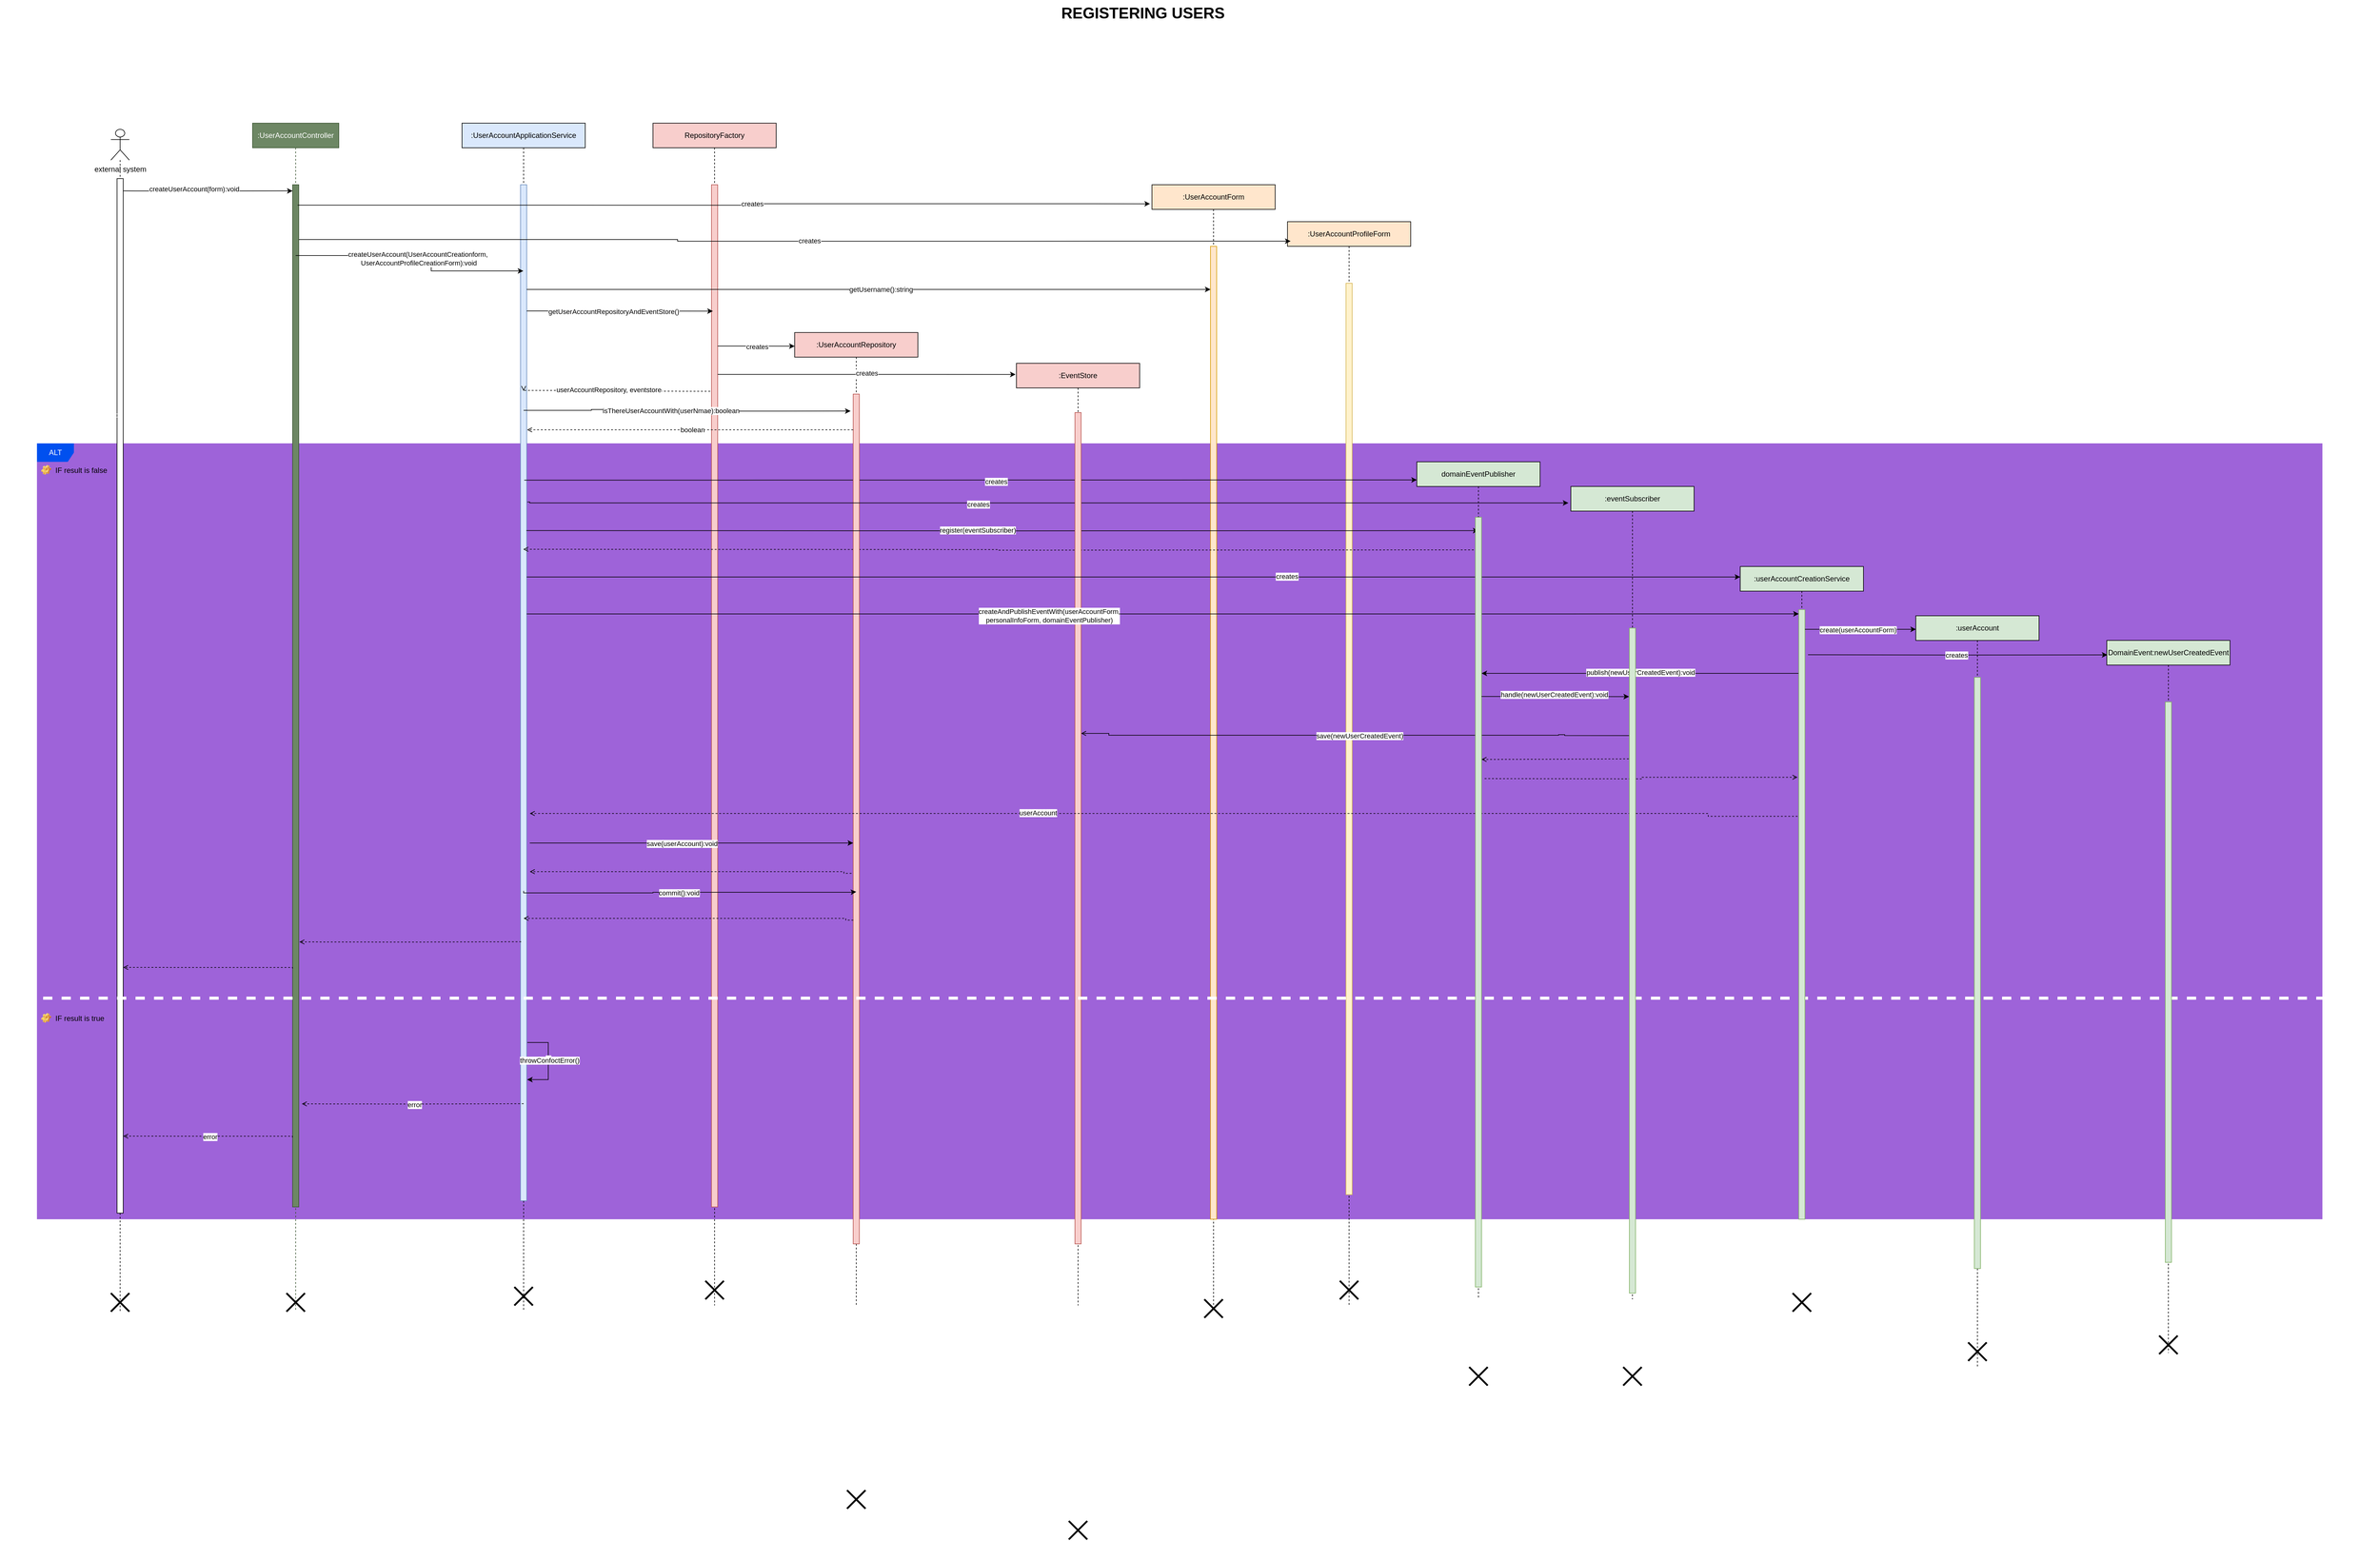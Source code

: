 <mxfile version="24.7.7">
  <diagram name="Page-1" id="2YBvvXClWsGukQMizWep">
    <mxGraphModel dx="1867" dy="1998" grid="1" gridSize="10" guides="1" tooltips="1" connect="1" arrows="1" fold="1" page="1" pageScale="1" pageWidth="850" pageHeight="1100" math="0" shadow="0">
      <root>
        <mxCell id="0" />
        <mxCell id="1" parent="0" />
        <mxCell id="EfZ5ia9oF0YRaJpPhBu--35" value="ALT" style="shape=umlFrame;whiteSpace=wrap;html=1;pointerEvents=0;fillColor=#0050ef;fontColor=#ffffff;strokeColor=none;swimlaneFillColor=#9e63d9;gradientColor=none;" vertex="1" parent="1">
          <mxGeometry x="110" y="560" width="3710" height="1260" as="geometry" />
        </mxCell>
        <mxCell id="vAnZ-FL5wsYkbNKWijkx-5" value="RepositoryFactory" style="shape=umlLifeline;perimeter=lifelinePerimeter;whiteSpace=wrap;html=1;container=1;dropTarget=0;collapsible=0;recursiveResize=0;outlineConnect=0;portConstraint=eastwest;newEdgeStyle={&quot;curved&quot;:0,&quot;rounded&quot;:0};fillColor=#f8cecc;strokeColor=#000000;" parent="1" vertex="1">
          <mxGeometry x="1110" y="40" width="200" height="1920" as="geometry" />
        </mxCell>
        <mxCell id="vAnZ-FL5wsYkbNKWijkx-6" value="" style="html=1;points=[[0,0,0,0,5],[0,1,0,0,-5],[1,0,0,0,5],[1,1,0,0,-5]];perimeter=orthogonalPerimeter;outlineConnect=0;targetShapes=umlLifeline;portConstraint=eastwest;newEdgeStyle={&quot;curved&quot;:0,&quot;rounded&quot;:0};fillColor=#f8cecc;strokeColor=#b85450;" parent="vAnZ-FL5wsYkbNKWijkx-5" vertex="1">
          <mxGeometry x="95" y="100" width="10" height="1660" as="geometry" />
        </mxCell>
        <mxCell id="t-fwkB02aY1UNHuEOvj0-25" value="" style="shape=umlDestroy;whiteSpace=wrap;html=1;strokeWidth=3;targetShapes=umlLifeline;" parent="vAnZ-FL5wsYkbNKWijkx-5" vertex="1">
          <mxGeometry x="85" y="1880" width="30" height="30" as="geometry" />
        </mxCell>
        <mxCell id="vAnZ-FL5wsYkbNKWijkx-7" value="" style="shape=umlLifeline;perimeter=lifelinePerimeter;whiteSpace=wrap;html=1;container=1;dropTarget=0;collapsible=0;recursiveResize=0;outlineConnect=0;portConstraint=eastwest;newEdgeStyle={&quot;curved&quot;:0,&quot;rounded&quot;:0};participant=umlActor;size=50;" parent="1" vertex="1">
          <mxGeometry x="230" y="50" width="30" height="1920" as="geometry" />
        </mxCell>
        <mxCell id="vAnZ-FL5wsYkbNKWijkx-8" value="" style="html=1;points=[[0,0,0,0,5],[0,1,0,0,-5],[1,0,0,0,5],[1,1,0,0,-5]];perimeter=orthogonalPerimeter;outlineConnect=0;targetShapes=umlLifeline;portConstraint=eastwest;newEdgeStyle={&quot;curved&quot;:0,&quot;rounded&quot;:0};" parent="vAnZ-FL5wsYkbNKWijkx-7" vertex="1">
          <mxGeometry x="10" y="80" width="10" height="1680" as="geometry" />
        </mxCell>
        <mxCell id="vAnZ-FL5wsYkbNKWijkx-9" value="" style="shape=umlDestroy;whiteSpace=wrap;html=1;strokeWidth=3;targetShapes=umlLifeline;" parent="vAnZ-FL5wsYkbNKWijkx-7" vertex="1">
          <mxGeometry y="1890" width="30" height="30" as="geometry" />
        </mxCell>
        <mxCell id="vAnZ-FL5wsYkbNKWijkx-10" value=":UserAccountController" style="shape=umlLifeline;perimeter=lifelinePerimeter;whiteSpace=wrap;html=1;container=1;dropTarget=0;collapsible=0;recursiveResize=0;outlineConnect=0;portConstraint=eastwest;newEdgeStyle={&quot;curved&quot;:0,&quot;rounded&quot;:0};fillColor=#6d8764;strokeColor=#3A5431;fontColor=#ffffff;" parent="1" vertex="1">
          <mxGeometry x="460" y="40" width="140" height="1930" as="geometry" />
        </mxCell>
        <mxCell id="vAnZ-FL5wsYkbNKWijkx-11" value="" style="html=1;points=[[0,0,0,0,5],[0,1,0,0,-5],[1,0,0,0,5],[1,1,0,0,-5]];perimeter=orthogonalPerimeter;outlineConnect=0;targetShapes=umlLifeline;portConstraint=eastwest;newEdgeStyle={&quot;curved&quot;:0,&quot;rounded&quot;:0};fillColor=#6d8764;strokeColor=#3A5431;fontColor=#ffffff;" parent="vAnZ-FL5wsYkbNKWijkx-10" vertex="1">
          <mxGeometry x="65" y="100" width="10" height="1660" as="geometry" />
        </mxCell>
        <mxCell id="t-fwkB02aY1UNHuEOvj0-21" value="" style="shape=umlDestroy;whiteSpace=wrap;html=1;strokeWidth=3;targetShapes=umlLifeline;" parent="vAnZ-FL5wsYkbNKWijkx-10" vertex="1">
          <mxGeometry x="55" y="1900" width="30" height="30" as="geometry" />
        </mxCell>
        <mxCell id="vAnZ-FL5wsYkbNKWijkx-12" style="edgeStyle=orthogonalEdgeStyle;rounded=0;orthogonalLoop=1;jettySize=auto;html=1;curved=0;" parent="1" edge="1">
          <mxGeometry relative="1" as="geometry">
            <Array as="points">
              <mxPoint x="270" y="150" />
              <mxPoint x="270" y="150" />
            </Array>
            <mxPoint x="250" y="150.059" as="sourcePoint" />
            <mxPoint x="525" y="150.059" as="targetPoint" />
          </mxGeometry>
        </mxCell>
        <mxCell id="vAnZ-FL5wsYkbNKWijkx-13" value="createUserAccount(form):void" style="edgeLabel;html=1;align=center;verticalAlign=middle;resizable=0;points=[];" parent="vAnZ-FL5wsYkbNKWijkx-12" connectable="0" vertex="1">
          <mxGeometry x="-0.165" y="3" relative="1" as="geometry">
            <mxPoint as="offset" />
          </mxGeometry>
        </mxCell>
        <mxCell id="vAnZ-FL5wsYkbNKWijkx-14" value="external system" style="text;html=1;align=center;verticalAlign=middle;resizable=0;points=[];autosize=1;strokeColor=none;fillColor=none;" parent="1" vertex="1">
          <mxGeometry x="190" y="100" width="110" height="30" as="geometry" />
        </mxCell>
        <mxCell id="vAnZ-FL5wsYkbNKWijkx-29" value=":UserAccountForm" style="shape=umlLifeline;perimeter=lifelinePerimeter;whiteSpace=wrap;html=1;container=1;dropTarget=0;collapsible=0;recursiveResize=0;outlineConnect=0;portConstraint=eastwest;newEdgeStyle={&quot;curved&quot;:0,&quot;rounded&quot;:0};fillColor=#ffe6cc;strokeColor=#000000;" parent="1" vertex="1">
          <mxGeometry x="1920" y="140" width="200" height="1820" as="geometry" />
        </mxCell>
        <mxCell id="vAnZ-FL5wsYkbNKWijkx-30" value="" style="html=1;points=[[0,0,0,0,5],[0,1,0,0,-5],[1,0,0,0,5],[1,1,0,0,-5]];perimeter=orthogonalPerimeter;outlineConnect=0;targetShapes=umlLifeline;portConstraint=eastwest;newEdgeStyle={&quot;curved&quot;:0,&quot;rounded&quot;:0};fillColor=#ffe6cc;strokeColor=#d79b00;" parent="vAnZ-FL5wsYkbNKWijkx-29" vertex="1">
          <mxGeometry x="95" y="100" width="10" height="1580" as="geometry" />
        </mxCell>
        <mxCell id="t-fwkB02aY1UNHuEOvj0-22" value="" style="shape=umlDestroy;whiteSpace=wrap;html=1;strokeWidth=3;targetShapes=umlLifeline;" parent="vAnZ-FL5wsYkbNKWijkx-29" vertex="1">
          <mxGeometry x="85" y="1810" width="30" height="30" as="geometry" />
        </mxCell>
        <mxCell id="vAnZ-FL5wsYkbNKWijkx-31" value=":UserAccountApplicationService" style="shape=umlLifeline;perimeter=lifelinePerimeter;whiteSpace=wrap;html=1;container=1;dropTarget=0;collapsible=0;recursiveResize=0;outlineConnect=0;portConstraint=eastwest;newEdgeStyle={&quot;curved&quot;:0,&quot;rounded&quot;:0};fillColor=#dae8fc;strokeColor=#000000;" parent="1" vertex="1">
          <mxGeometry x="800" y="40" width="200" height="1930" as="geometry" />
        </mxCell>
        <mxCell id="vAnZ-FL5wsYkbNKWijkx-32" value="" style="html=1;points=[[0,0,0,0,5],[0,1,0,0,-5],[1,0,0,0,5],[1,1,0,0,-5]];perimeter=orthogonalPerimeter;outlineConnect=0;targetShapes=umlLifeline;portConstraint=eastwest;newEdgeStyle={&quot;curved&quot;:0,&quot;rounded&quot;:0};fillColor=#dae8fc;strokeColor=#6c8ebf;" parent="vAnZ-FL5wsYkbNKWijkx-31" vertex="1">
          <mxGeometry x="95" y="100" width="10" height="1650" as="geometry" />
        </mxCell>
        <mxCell id="-0hkEy1Hxc49sj2pGJvD-28" style="edgeStyle=orthogonalEdgeStyle;rounded=0;orthogonalLoop=1;jettySize=auto;html=1;curved=0;entryX=1.064;entryY=0.828;entryDx=0;entryDy=0;entryPerimeter=0;" parent="vAnZ-FL5wsYkbNKWijkx-31" edge="1">
          <mxGeometry relative="1" as="geometry">
            <Array as="points">
              <mxPoint x="140" y="1493" />
              <mxPoint x="140" y="1553" />
            </Array>
            <mxPoint x="106" y="1493" as="sourcePoint" />
            <mxPoint x="105.64" y="1553.2" as="targetPoint" />
          </mxGeometry>
        </mxCell>
        <mxCell id="-0hkEy1Hxc49sj2pGJvD-29" value="th" style="edgeLabel;html=1;align=center;verticalAlign=middle;resizable=0;points=[];" parent="-0hkEy1Hxc49sj2pGJvD-28" connectable="0" vertex="1">
          <mxGeometry x="-0.051" relative="1" as="geometry">
            <mxPoint as="offset" />
          </mxGeometry>
        </mxCell>
        <mxCell id="-0hkEy1Hxc49sj2pGJvD-30" value="throwConfoctError()" style="edgeLabel;html=1;align=center;verticalAlign=middle;resizable=0;points=[];" parent="-0hkEy1Hxc49sj2pGJvD-28" connectable="0" vertex="1">
          <mxGeometry x="-0.025" y="2" relative="1" as="geometry">
            <mxPoint as="offset" />
          </mxGeometry>
        </mxCell>
        <mxCell id="t-fwkB02aY1UNHuEOvj0-26" value="" style="shape=umlDestroy;whiteSpace=wrap;html=1;strokeWidth=3;targetShapes=umlLifeline;" parent="vAnZ-FL5wsYkbNKWijkx-31" vertex="1">
          <mxGeometry x="85" y="1890" width="30" height="30" as="geometry" />
        </mxCell>
        <mxCell id="YY9x1Kv6m4PW0GLoKf8L-1" style="edgeStyle=orthogonalEdgeStyle;rounded=0;orthogonalLoop=1;jettySize=auto;html=1;curved=0;entryX=-0.016;entryY=0.017;entryDx=0;entryDy=0;entryPerimeter=0;exitX=0.523;exitY=0.069;exitDx=0;exitDy=0;exitPerimeter=0;" parent="1" source="vAnZ-FL5wsYkbNKWijkx-10" target="vAnZ-FL5wsYkbNKWijkx-29" edge="1">
          <mxGeometry relative="1" as="geometry">
            <Array as="points" />
          </mxGeometry>
        </mxCell>
        <mxCell id="YY9x1Kv6m4PW0GLoKf8L-2" value="creates" style="edgeLabel;html=1;align=center;verticalAlign=middle;resizable=0;points=[];" parent="YY9x1Kv6m4PW0GLoKf8L-1" connectable="0" vertex="1">
          <mxGeometry x="0.068" relative="1" as="geometry">
            <mxPoint as="offset" />
          </mxGeometry>
        </mxCell>
        <mxCell id="YY9x1Kv6m4PW0GLoKf8L-26" value=":UserAccountProfileForm" style="shape=umlLifeline;perimeter=lifelinePerimeter;whiteSpace=wrap;html=1;container=1;dropTarget=0;collapsible=0;recursiveResize=0;outlineConnect=0;portConstraint=eastwest;newEdgeStyle={&quot;curved&quot;:0,&quot;rounded&quot;:0};fillColor=#ffe6cc;strokeColor=#000000;" parent="1" vertex="1">
          <mxGeometry x="2140" y="200" width="200" height="1760" as="geometry" />
        </mxCell>
        <mxCell id="YY9x1Kv6m4PW0GLoKf8L-27" value="" style="html=1;points=[[0,0,0,0,5],[0,1,0,0,-5],[1,0,0,0,5],[1,1,0,0,-5]];perimeter=orthogonalPerimeter;outlineConnect=0;targetShapes=umlLifeline;portConstraint=eastwest;newEdgeStyle={&quot;curved&quot;:0,&quot;rounded&quot;:0};fillColor=#fff2cc;strokeColor=#d6b656;" parent="YY9x1Kv6m4PW0GLoKf8L-26" vertex="1">
          <mxGeometry x="95" y="100" width="10" height="1480" as="geometry" />
        </mxCell>
        <mxCell id="t-fwkB02aY1UNHuEOvj0-27" value="" style="shape=umlDestroy;whiteSpace=wrap;html=1;strokeWidth=3;targetShapes=umlLifeline;" parent="YY9x1Kv6m4PW0GLoKf8L-26" vertex="1">
          <mxGeometry x="85" y="1720" width="30" height="30" as="geometry" />
        </mxCell>
        <mxCell id="vAnZ-FL5wsYkbNKWijkx-17" style="edgeStyle=orthogonalEdgeStyle;rounded=0;orthogonalLoop=1;jettySize=auto;html=1;curved=0;" parent="1" source="vAnZ-FL5wsYkbNKWijkx-10" target="vAnZ-FL5wsYkbNKWijkx-31" edge="1">
          <mxGeometry relative="1" as="geometry">
            <mxPoint x="590" y="254.5" as="sourcePoint" />
            <mxPoint x="840" y="254.5" as="targetPoint" />
            <Array as="points">
              <mxPoint x="750" y="255" />
              <mxPoint x="750" y="280" />
            </Array>
          </mxGeometry>
        </mxCell>
        <mxCell id="vAnZ-FL5wsYkbNKWijkx-18" value="Text" style="edgeLabel;html=1;align=center;verticalAlign=middle;resizable=0;points=[];" parent="vAnZ-FL5wsYkbNKWijkx-17" connectable="0" vertex="1">
          <mxGeometry x="-0.015" y="-2" relative="1" as="geometry">
            <mxPoint y="1" as="offset" />
          </mxGeometry>
        </mxCell>
        <mxCell id="vAnZ-FL5wsYkbNKWijkx-19" value="createUserAccount(UserAccountCreationform,&lt;div&gt;&amp;nbsp;UserAccountProfileCreationForm):void&lt;/div&gt;" style="edgeLabel;html=1;align=center;verticalAlign=middle;resizable=0;points=[];" parent="vAnZ-FL5wsYkbNKWijkx-17" connectable="0" vertex="1">
          <mxGeometry y="-5" relative="1" as="geometry">
            <mxPoint as="offset" />
          </mxGeometry>
        </mxCell>
        <mxCell id="vAnZ-FL5wsYkbNKWijkx-22" style="edgeStyle=orthogonalEdgeStyle;rounded=0;orthogonalLoop=1;jettySize=auto;html=1;curved=0;dashed=1;endArrow=open;endFill=0;exitX=-0.214;exitY=0.202;exitDx=0;exitDy=0;exitPerimeter=0;" parent="1" source="vAnZ-FL5wsYkbNKWijkx-6" edge="1">
          <mxGeometry relative="1" as="geometry">
            <mxPoint x="2012.18" y="475.14" as="sourcePoint" />
            <mxPoint x="900" y="475" as="targetPoint" />
            <Array as="points">
              <mxPoint x="1065" y="475" />
              <mxPoint x="900" y="474" />
            </Array>
          </mxGeometry>
        </mxCell>
        <mxCell id="YY9x1Kv6m4PW0GLoKf8L-8" value="userAccountRepository, eventstore" style="edgeLabel;html=1;align=center;verticalAlign=middle;resizable=0;points=[];" parent="vAnZ-FL5wsYkbNKWijkx-22" connectable="0" vertex="1">
          <mxGeometry x="-0.075" y="-1" relative="1" as="geometry">
            <mxPoint x="-25" as="offset" />
          </mxGeometry>
        </mxCell>
        <mxCell id="YY9x1Kv6m4PW0GLoKf8L-28" style="edgeStyle=orthogonalEdgeStyle;rounded=0;orthogonalLoop=1;jettySize=auto;html=1;curved=0;entryX=0.025;entryY=0.018;entryDx=0;entryDy=0;entryPerimeter=0;" parent="1" source="vAnZ-FL5wsYkbNKWijkx-11" target="YY9x1Kv6m4PW0GLoKf8L-26" edge="1">
          <mxGeometry relative="1" as="geometry">
            <Array as="points">
              <mxPoint x="1150" y="229" />
            </Array>
            <mxPoint x="1890" y="230" as="targetPoint" />
          </mxGeometry>
        </mxCell>
        <mxCell id="YY9x1Kv6m4PW0GLoKf8L-29" value="creates" style="edgeLabel;html=1;align=center;verticalAlign=middle;resizable=0;points=[];" parent="YY9x1Kv6m4PW0GLoKf8L-28" connectable="0" vertex="1">
          <mxGeometry x="-0.007" y="1" relative="1" as="geometry">
            <mxPoint x="31" as="offset" />
          </mxGeometry>
        </mxCell>
        <mxCell id="YY9x1Kv6m4PW0GLoKf8L-43" style="edgeStyle=orthogonalEdgeStyle;rounded=0;orthogonalLoop=1;jettySize=auto;html=1;curved=0;exitX=0.6;exitY=0.272;exitDx=0;exitDy=0;exitPerimeter=0;entryX=0;entryY=0.014;entryDx=0;entryDy=0;entryPerimeter=0;" parent="1" edge="1">
          <mxGeometry relative="1" as="geometry">
            <Array as="points">
              <mxPoint x="902" y="620" />
            </Array>
            <mxPoint x="2350.0" y="619.32" as="targetPoint" />
            <mxPoint x="901" y="619.8" as="sourcePoint" />
          </mxGeometry>
        </mxCell>
        <mxCell id="YY9x1Kv6m4PW0GLoKf8L-47" value="creates" style="edgeLabel;html=1;align=center;verticalAlign=middle;resizable=0;points=[];" parent="YY9x1Kv6m4PW0GLoKf8L-43" connectable="0" vertex="1">
          <mxGeometry x="0.058" y="-2" relative="1" as="geometry">
            <mxPoint x="-1" as="offset" />
          </mxGeometry>
        </mxCell>
        <mxCell id="YY9x1Kv6m4PW0GLoKf8L-57" value="&lt;b&gt;&lt;font style=&quot;font-size: 25px;&quot;&gt;REGISTERING USERS&lt;/font&gt;&lt;/b&gt;" style="text;html=1;align=center;verticalAlign=middle;resizable=0;points=[];autosize=1;strokeColor=none;fillColor=none;" parent="1" vertex="1">
          <mxGeometry x="1760" y="-160" width="290" height="40" as="geometry" />
        </mxCell>
        <mxCell id="-0hkEy1Hxc49sj2pGJvD-4" style="edgeStyle=orthogonalEdgeStyle;rounded=0;orthogonalLoop=1;jettySize=auto;html=1;curved=0;dashed=1;endArrow=open;endFill=0;exitX=-0.274;exitY=0.032;exitDx=0;exitDy=0;exitPerimeter=0;" parent="1" edge="1">
          <mxGeometry relative="1" as="geometry">
            <mxPoint x="899.5" y="732" as="targetPoint" />
            <Array as="points" />
            <mxPoint x="2442.26" y="732.96" as="sourcePoint" />
          </mxGeometry>
        </mxCell>
        <mxCell id="-0hkEy1Hxc49sj2pGJvD-7" value=":UserAccountRepository" style="shape=umlLifeline;perimeter=lifelinePerimeter;whiteSpace=wrap;html=1;container=1;dropTarget=0;collapsible=0;recursiveResize=0;outlineConnect=0;portConstraint=eastwest;newEdgeStyle={&quot;curved&quot;:0,&quot;rounded&quot;:0};fillColor=#f8cecc;strokeColor=#000000;" parent="1" vertex="1">
          <mxGeometry x="1340" y="380" width="200" height="1580" as="geometry" />
        </mxCell>
        <mxCell id="-0hkEy1Hxc49sj2pGJvD-8" value="" style="html=1;points=[[0,0,0,0,5],[0,1,0,0,-5],[1,0,0,0,5],[1,1,0,0,-5]];perimeter=orthogonalPerimeter;outlineConnect=0;targetShapes=umlLifeline;portConstraint=eastwest;newEdgeStyle={&quot;curved&quot;:0,&quot;rounded&quot;:0};fillColor=#f8cecc;strokeColor=#b85450;" parent="-0hkEy1Hxc49sj2pGJvD-7" vertex="1">
          <mxGeometry x="95" y="100" width="10" height="1380" as="geometry" />
        </mxCell>
        <mxCell id="t-fwkB02aY1UNHuEOvj0-24" value="" style="shape=umlDestroy;whiteSpace=wrap;html=1;strokeWidth=3;targetShapes=umlLifeline;" parent="-0hkEy1Hxc49sj2pGJvD-7" vertex="1">
          <mxGeometry x="85" y="1880" width="30" height="30" as="geometry" />
        </mxCell>
        <mxCell id="-0hkEy1Hxc49sj2pGJvD-9" style="edgeStyle=orthogonalEdgeStyle;rounded=0;orthogonalLoop=1;jettySize=auto;html=1;curved=0;exitX=1.5;exitY=0.618;exitDx=0;exitDy=0;exitPerimeter=0;" parent="1" edge="1">
          <mxGeometry relative="1" as="geometry">
            <mxPoint x="910" y="1209" as="sourcePoint" />
            <mxPoint x="1435" y="1209" as="targetPoint" />
            <Array as="points">
              <mxPoint x="1435" y="1209" />
            </Array>
          </mxGeometry>
        </mxCell>
        <mxCell id="-0hkEy1Hxc49sj2pGJvD-10" value="save(userAccount):void" style="edgeLabel;html=1;align=center;verticalAlign=middle;resizable=0;points=[];" parent="-0hkEy1Hxc49sj2pGJvD-9" connectable="0" vertex="1">
          <mxGeometry x="-0.059" y="-1" relative="1" as="geometry">
            <mxPoint as="offset" />
          </mxGeometry>
        </mxCell>
        <mxCell id="-0hkEy1Hxc49sj2pGJvD-19" style="edgeStyle=orthogonalEdgeStyle;rounded=0;orthogonalLoop=1;jettySize=auto;html=1;curved=0;entryX=1.5;entryY=0.57;entryDx=0;entryDy=0;entryPerimeter=0;dashed=1;endArrow=open;endFill=0;exitX=-0.274;exitY=0.539;exitDx=0;exitDy=0;exitPerimeter=0;" parent="1" edge="1">
          <mxGeometry relative="1" as="geometry">
            <mxPoint x="1432.26" y="1258.25" as="sourcePoint" />
            <mxPoint x="910" y="1255.5" as="targetPoint" />
            <Array as="points">
              <mxPoint x="1420" y="1258" />
              <mxPoint x="1420" y="1256" />
            </Array>
          </mxGeometry>
        </mxCell>
        <mxCell id="-0hkEy1Hxc49sj2pGJvD-20" style="edgeStyle=orthogonalEdgeStyle;rounded=0;orthogonalLoop=1;jettySize=auto;html=1;curved=0;entryX=0.5;entryY=0.647;entryDx=0;entryDy=0;entryPerimeter=0;exitX=1.5;exitY=0.697;exitDx=0;exitDy=0;exitPerimeter=0;" parent="1" edge="1">
          <mxGeometry relative="1" as="geometry">
            <mxPoint x="900" y="1286.8" as="sourcePoint" />
            <mxPoint x="1440" y="1288.25" as="targetPoint" />
            <Array as="points">
              <mxPoint x="900" y="1290" />
              <mxPoint x="1110" y="1290" />
              <mxPoint x="1110" y="1289" />
              <mxPoint x="1430" y="1289" />
            </Array>
          </mxGeometry>
        </mxCell>
        <mxCell id="-0hkEy1Hxc49sj2pGJvD-21" value="commit():void" style="edgeLabel;html=1;align=center;verticalAlign=middle;resizable=0;points=[];" parent="-0hkEy1Hxc49sj2pGJvD-20" connectable="0" vertex="1">
          <mxGeometry x="-0.059" y="-1" relative="1" as="geometry">
            <mxPoint as="offset" />
          </mxGeometry>
        </mxCell>
        <mxCell id="-0hkEy1Hxc49sj2pGJvD-24" style="edgeStyle=orthogonalEdgeStyle;rounded=0;orthogonalLoop=1;jettySize=auto;html=1;curved=0;entryX=1;entryY=0.497;entryDx=0;entryDy=0;entryPerimeter=0;dashed=1;endArrow=open;endFill=0;exitX=-0.024;exitY=0.879;exitDx=0;exitDy=0;exitPerimeter=0;" parent="1" edge="1">
          <mxGeometry relative="1" as="geometry">
            <mxPoint x="524.76" y="1687.14" as="sourcePoint" />
            <mxPoint x="250" y="1685.05" as="targetPoint" />
            <Array as="points">
              <mxPoint x="525" y="1685" />
            </Array>
          </mxGeometry>
        </mxCell>
        <mxCell id="-0hkEy1Hxc49sj2pGJvD-26" value="error" style="edgeLabel;html=1;align=center;verticalAlign=middle;resizable=0;points=[];" parent="-0hkEy1Hxc49sj2pGJvD-24" connectable="0" vertex="1">
          <mxGeometry x="-0.009" y="1" relative="1" as="geometry">
            <mxPoint x="1" as="offset" />
          </mxGeometry>
        </mxCell>
        <mxCell id="YY9x1Kv6m4PW0GLoKf8L-3" style="edgeStyle=orthogonalEdgeStyle;rounded=0;orthogonalLoop=1;jettySize=auto;html=1;curved=0;exitX=0.5;exitY=0.139;exitDx=0;exitDy=0;exitPerimeter=0;entryX=0.36;entryY=0.052;entryDx=0;entryDy=0;entryPerimeter=0;" parent="1" edge="1">
          <mxGeometry relative="1" as="geometry">
            <mxPoint x="900" y="506.35" as="sourcePoint" />
            <mxPoint x="1430.76" y="507.56" as="targetPoint" />
            <Array as="points">
              <mxPoint x="1010" y="506" />
              <mxPoint x="1010" y="505" />
              <mxPoint x="1030" y="505" />
              <mxPoint x="1030" y="508" />
            </Array>
          </mxGeometry>
        </mxCell>
        <mxCell id="YY9x1Kv6m4PW0GLoKf8L-4" value="isThereUserAccountWith(userNmae):boolean" style="edgeLabel;html=1;align=center;verticalAlign=middle;resizable=0;points=[];" parent="YY9x1Kv6m4PW0GLoKf8L-3" connectable="0" vertex="1">
          <mxGeometry x="-0.145" y="1" relative="1" as="geometry">
            <mxPoint x="14" as="offset" />
          </mxGeometry>
        </mxCell>
        <mxCell id="t-fwkB02aY1UNHuEOvj0-5" style="edgeStyle=orthogonalEdgeStyle;rounded=0;orthogonalLoop=1;jettySize=auto;html=1;curved=0;entryX=0.5;entryY=0.716;entryDx=0;entryDy=0;entryPerimeter=0;dashed=1;endArrow=open;endFill=0;exitX=-0.274;exitY=0.539;exitDx=0;exitDy=0;exitPerimeter=0;" parent="1" edge="1">
          <mxGeometry relative="1" as="geometry">
            <mxPoint x="1435.26" y="1334.25" as="sourcePoint" />
            <mxPoint x="900" y="1331.4" as="targetPoint" />
            <Array as="points">
              <mxPoint x="1423" y="1334" />
              <mxPoint x="1423" y="1331" />
            </Array>
          </mxGeometry>
        </mxCell>
        <mxCell id="t-fwkB02aY1UNHuEOvj0-6" style="edgeStyle=orthogonalEdgeStyle;rounded=0;orthogonalLoop=1;jettySize=auto;html=1;curved=0;entryX=1.5;entryY=0.854;entryDx=0;entryDy=0;entryPerimeter=0;dashed=1;endArrow=open;endFill=0;exitX=0.5;exitY=0.859;exitDx=0;exitDy=0;exitPerimeter=0;" parent="1" edge="1">
          <mxGeometry relative="1" as="geometry">
            <mxPoint x="900" y="1632.35" as="sourcePoint" />
            <mxPoint x="540" y="1632.64" as="targetPoint" />
            <Array as="points" />
          </mxGeometry>
        </mxCell>
        <mxCell id="t-fwkB02aY1UNHuEOvj0-7" value="error" style="edgeLabel;html=1;align=center;verticalAlign=middle;resizable=0;points=[];" parent="t-fwkB02aY1UNHuEOvj0-6" connectable="0" vertex="1">
          <mxGeometry x="-0.009" y="1" relative="1" as="geometry">
            <mxPoint x="1" as="offset" />
          </mxGeometry>
        </mxCell>
        <mxCell id="YY9x1Kv6m4PW0GLoKf8L-46" style="edgeStyle=orthogonalEdgeStyle;rounded=0;orthogonalLoop=1;jettySize=auto;html=1;curved=0;entryX=-0.02;entryY=0.015;entryDx=0;entryDy=0;entryPerimeter=0;exitX=1.1;exitY=0.308;exitDx=0;exitDy=0;exitPerimeter=0;" parent="1" edge="1">
          <mxGeometry relative="1" as="geometry">
            <mxPoint x="906" y="655.2" as="sourcePoint" />
            <mxPoint x="2596.0" y="656.8" as="targetPoint" />
            <Array as="points">
              <mxPoint x="910" y="655" />
              <mxPoint x="910" y="657" />
            </Array>
          </mxGeometry>
        </mxCell>
        <mxCell id="YY9x1Kv6m4PW0GLoKf8L-48" value="creates" style="edgeLabel;html=1;align=center;verticalAlign=middle;resizable=0;points=[];" parent="YY9x1Kv6m4PW0GLoKf8L-46" connectable="0" vertex="1">
          <mxGeometry x="-0.133" y="-2" relative="1" as="geometry">
            <mxPoint as="offset" />
          </mxGeometry>
        </mxCell>
        <mxCell id="YY9x1Kv6m4PW0GLoKf8L-49" style="edgeStyle=orthogonalEdgeStyle;rounded=0;orthogonalLoop=1;jettySize=auto;html=1;curved=0;entryX=0.5;entryY=0.017;entryDx=0;entryDy=0;entryPerimeter=0;exitX=0.942;exitY=0.224;exitDx=0;exitDy=0;exitPerimeter=0;" parent="1" edge="1">
          <mxGeometry relative="1" as="geometry">
            <mxPoint x="904.42" y="701.6" as="sourcePoint" />
            <mxPoint x="2450" y="701.76" as="targetPoint" />
            <Array as="points" />
          </mxGeometry>
        </mxCell>
        <mxCell id="YY9x1Kv6m4PW0GLoKf8L-50" value="register(eventSubscriber)" style="edgeLabel;html=1;align=center;verticalAlign=middle;resizable=0;points=[];" parent="YY9x1Kv6m4PW0GLoKf8L-49" connectable="0" vertex="1">
          <mxGeometry x="-0.053" y="1" relative="1" as="geometry">
            <mxPoint as="offset" />
          </mxGeometry>
        </mxCell>
        <mxCell id="t-fwkB02aY1UNHuEOvj0-10" value=":EventStore" style="shape=umlLifeline;perimeter=lifelinePerimeter;whiteSpace=wrap;html=1;container=1;dropTarget=0;collapsible=0;recursiveResize=0;outlineConnect=0;portConstraint=eastwest;newEdgeStyle={&quot;curved&quot;:0,&quot;rounded&quot;:0};fillColor=#f8cecc;strokeColor=#000000;" parent="1" vertex="1">
          <mxGeometry x="1700" y="430" width="200" height="1530" as="geometry" />
        </mxCell>
        <mxCell id="t-fwkB02aY1UNHuEOvj0-11" value="" style="html=1;points=[[0,0,0,0,5],[0,1,0,0,-5],[1,0,0,0,5],[1,1,0,0,-5]];perimeter=orthogonalPerimeter;outlineConnect=0;targetShapes=umlLifeline;portConstraint=eastwest;newEdgeStyle={&quot;curved&quot;:0,&quot;rounded&quot;:0};fillColor=#f8cecc;strokeColor=#b85450;" parent="t-fwkB02aY1UNHuEOvj0-10" vertex="1">
          <mxGeometry x="95" y="80" width="10" height="1350" as="geometry" />
        </mxCell>
        <mxCell id="t-fwkB02aY1UNHuEOvj0-23" value="" style="shape=umlDestroy;whiteSpace=wrap;html=1;strokeWidth=3;targetShapes=umlLifeline;" parent="t-fwkB02aY1UNHuEOvj0-10" vertex="1">
          <mxGeometry x="85" y="1880" width="30" height="30" as="geometry" />
        </mxCell>
        <mxCell id="vAnZ-FL5wsYkbNKWijkx-20" style="edgeStyle=orthogonalEdgeStyle;rounded=0;orthogonalLoop=1;jettySize=auto;html=1;curved=0;" parent="1" source="vAnZ-FL5wsYkbNKWijkx-32" target="vAnZ-FL5wsYkbNKWijkx-30" edge="1">
          <mxGeometry relative="1" as="geometry">
            <Array as="points">
              <mxPoint x="1030" y="310" />
              <mxPoint x="1030" y="310" />
            </Array>
          </mxGeometry>
        </mxCell>
        <mxCell id="vAnZ-FL5wsYkbNKWijkx-21" value="getUsername():string" style="edgeLabel;html=1;align=center;verticalAlign=middle;resizable=0;points=[];" parent="vAnZ-FL5wsYkbNKWijkx-20" connectable="0" vertex="1">
          <mxGeometry x="0.035" relative="1" as="geometry">
            <mxPoint as="offset" />
          </mxGeometry>
        </mxCell>
        <mxCell id="vAnZ-FL5wsYkbNKWijkx-35" style="edgeStyle=orthogonalEdgeStyle;rounded=0;orthogonalLoop=1;jettySize=auto;html=1;curved=0;dashed=1;endArrow=open;endFill=0;exitX=-0.2;exitY=0.359;exitDx=0;exitDy=0;exitPerimeter=0;" parent="1" edge="1">
          <mxGeometry relative="1" as="geometry">
            <mxPoint x="910" y="1161" as="targetPoint" />
            <Array as="points">
              <mxPoint x="2823" y="1166" />
              <mxPoint x="2823" y="1161" />
              <mxPoint x="910" y="1161" />
            </Array>
            <mxPoint x="2968" y="1165.64" as="sourcePoint" />
          </mxGeometry>
        </mxCell>
        <mxCell id="EfZ5ia9oF0YRaJpPhBu--32" value="userAccount" style="edgeLabel;html=1;align=center;verticalAlign=middle;resizable=0;points=[];" vertex="1" connectable="0" parent="vAnZ-FL5wsYkbNKWijkx-35">
          <mxGeometry x="0.2" y="-1" relative="1" as="geometry">
            <mxPoint as="offset" />
          </mxGeometry>
        </mxCell>
        <mxCell id="t-fwkB02aY1UNHuEOvj0-17" style="edgeStyle=orthogonalEdgeStyle;rounded=0;orthogonalLoop=1;jettySize=auto;html=1;curved=0;entryX=1.5;entryY=0.854;entryDx=0;entryDy=0;entryPerimeter=0;dashed=1;endArrow=open;endFill=0;exitX=0.5;exitY=0.859;exitDx=0;exitDy=0;exitPerimeter=0;" parent="1" edge="1">
          <mxGeometry relative="1" as="geometry">
            <mxPoint x="896" y="1369.35" as="sourcePoint" />
            <mxPoint x="536" y="1369.64" as="targetPoint" />
            <Array as="points" />
          </mxGeometry>
        </mxCell>
        <mxCell id="t-fwkB02aY1UNHuEOvj0-19" style="edgeStyle=orthogonalEdgeStyle;rounded=0;orthogonalLoop=1;jettySize=auto;html=1;curved=0;entryX=1;entryY=0.497;entryDx=0;entryDy=0;entryPerimeter=0;dashed=1;endArrow=open;endFill=0;exitX=-0.024;exitY=0.879;exitDx=0;exitDy=0;exitPerimeter=0;" parent="1" edge="1">
          <mxGeometry relative="1" as="geometry">
            <mxPoint x="525" y="1413" as="sourcePoint" />
            <mxPoint x="250" y="1411.05" as="targetPoint" />
            <Array as="points">
              <mxPoint x="525" y="1411" />
            </Array>
          </mxGeometry>
        </mxCell>
        <mxCell id="EfZ5ia9oF0YRaJpPhBu--5" style="edgeStyle=orthogonalEdgeStyle;rounded=0;orthogonalLoop=1;jettySize=auto;html=1;curved=0;entryX=0;entryY=0.016;entryDx=0;entryDy=0;entryPerimeter=0;" edge="1" parent="1" source="vAnZ-FL5wsYkbNKWijkx-32" target="EfZ5ia9oF0YRaJpPhBu--2">
          <mxGeometry relative="1" as="geometry">
            <Array as="points">
              <mxPoint x="2120" y="777" />
              <mxPoint x="2120" y="777" />
            </Array>
          </mxGeometry>
        </mxCell>
        <mxCell id="EfZ5ia9oF0YRaJpPhBu--6" value="creates" style="edgeLabel;html=1;align=center;verticalAlign=middle;resizable=0;points=[];" vertex="1" connectable="0" parent="EfZ5ia9oF0YRaJpPhBu--5">
          <mxGeometry x="0.253" y="1" relative="1" as="geometry">
            <mxPoint as="offset" />
          </mxGeometry>
        </mxCell>
        <mxCell id="EfZ5ia9oF0YRaJpPhBu--12" style="edgeStyle=orthogonalEdgeStyle;rounded=0;orthogonalLoop=1;jettySize=auto;html=1;curved=0;entryX=0;entryY=0.027;entryDx=0;entryDy=0;entryPerimeter=0;" edge="1" parent="1">
          <mxGeometry relative="1" as="geometry">
            <mxPoint x="905" y="837" as="sourcePoint" />
            <mxPoint x="2970" y="836.92" as="targetPoint" />
            <Array as="points">
              <mxPoint x="1380" y="837" />
              <mxPoint x="1380" y="837" />
            </Array>
          </mxGeometry>
        </mxCell>
        <mxCell id="EfZ5ia9oF0YRaJpPhBu--13" value="createAndPublishEventWith(userAccountForm,&lt;div&gt;personalInfoForm, domainEventPublisher)&lt;/div&gt;" style="edgeLabel;html=1;align=center;verticalAlign=middle;resizable=0;points=[];" vertex="1" connectable="0" parent="EfZ5ia9oF0YRaJpPhBu--12">
          <mxGeometry x="-0.179" y="-3" relative="1" as="geometry">
            <mxPoint as="offset" />
          </mxGeometry>
        </mxCell>
        <mxCell id="-0hkEy1Hxc49sj2pGJvD-5" style="edgeStyle=orthogonalEdgeStyle;rounded=0;orthogonalLoop=1;jettySize=auto;html=1;curved=0;endArrow=open;endFill=0;exitX=0.5;exitY=0.193;exitDx=0;exitDy=0;exitPerimeter=0;" parent="1" edge="1">
          <mxGeometry relative="1" as="geometry">
            <mxPoint x="2700" y="1034.44" as="sourcePoint" />
            <mxPoint x="1805" y="1031" as="targetPoint" />
            <Array as="points">
              <mxPoint x="2590" y="1034" />
              <mxPoint x="2590" y="1033" />
              <mxPoint x="2580" y="1033" />
              <mxPoint x="2580" y="1034" />
              <mxPoint x="1850" y="1034" />
              <mxPoint x="1850" y="1031" />
            </Array>
          </mxGeometry>
        </mxCell>
        <mxCell id="t-fwkB02aY1UNHuEOvj0-13" value="save(newUserCreatedEvent)" style="edgeLabel;html=1;align=center;verticalAlign=middle;resizable=0;points=[];" parent="-0hkEy1Hxc49sj2pGJvD-5" connectable="0" vertex="1">
          <mxGeometry x="-0.009" y="1" relative="1" as="geometry">
            <mxPoint as="offset" />
          </mxGeometry>
        </mxCell>
        <mxCell id="EfZ5ia9oF0YRaJpPhBu--18" style="edgeStyle=orthogonalEdgeStyle;rounded=0;orthogonalLoop=1;jettySize=auto;html=1;curved=0;entryX=0.486;entryY=0.159;entryDx=0;entryDy=0;entryPerimeter=0;" edge="1" parent="1" source="vAnZ-FL5wsYkbNKWijkx-32" target="vAnZ-FL5wsYkbNKWijkx-5">
          <mxGeometry relative="1" as="geometry">
            <Array as="points">
              <mxPoint x="950" y="345" />
              <mxPoint x="950" y="345" />
            </Array>
          </mxGeometry>
        </mxCell>
        <mxCell id="EfZ5ia9oF0YRaJpPhBu--19" value="getUserAccountRepositoryAndEventStore()" style="edgeLabel;html=1;align=center;verticalAlign=middle;resizable=0;points=[];" vertex="1" connectable="0" parent="EfZ5ia9oF0YRaJpPhBu--18">
          <mxGeometry x="-0.078" y="-1" relative="1" as="geometry">
            <mxPoint x="1" as="offset" />
          </mxGeometry>
        </mxCell>
        <mxCell id="EfZ5ia9oF0YRaJpPhBu--20" style="edgeStyle=orthogonalEdgeStyle;rounded=0;orthogonalLoop=1;jettySize=auto;html=1;curved=0;entryX=0;entryY=0.014;entryDx=0;entryDy=0;entryPerimeter=0;" edge="1" parent="1" source="vAnZ-FL5wsYkbNKWijkx-6" target="-0hkEy1Hxc49sj2pGJvD-7">
          <mxGeometry relative="1" as="geometry">
            <Array as="points">
              <mxPoint x="1250" y="402" />
              <mxPoint x="1250" y="402" />
            </Array>
          </mxGeometry>
        </mxCell>
        <mxCell id="EfZ5ia9oF0YRaJpPhBu--21" value="creates" style="edgeLabel;html=1;align=center;verticalAlign=middle;resizable=0;points=[];" vertex="1" connectable="0" parent="EfZ5ia9oF0YRaJpPhBu--20">
          <mxGeometry x="0.04" y="-1" relative="1" as="geometry">
            <mxPoint x="-1" as="offset" />
          </mxGeometry>
        </mxCell>
        <mxCell id="EfZ5ia9oF0YRaJpPhBu--22" style="edgeStyle=orthogonalEdgeStyle;rounded=0;orthogonalLoop=1;jettySize=auto;html=1;curved=0;entryX=-0.007;entryY=0.019;entryDx=0;entryDy=0;entryPerimeter=0;" edge="1" parent="1">
          <mxGeometry relative="1" as="geometry">
            <mxPoint x="1215" y="448" as="sourcePoint" />
            <mxPoint x="1698.6" y="448.07" as="targetPoint" />
            <Array as="points">
              <mxPoint x="1320" y="448" />
              <mxPoint x="1320" y="448" />
            </Array>
          </mxGeometry>
        </mxCell>
        <mxCell id="EfZ5ia9oF0YRaJpPhBu--23" value="creates" style="edgeLabel;html=1;align=center;verticalAlign=middle;resizable=0;points=[];" vertex="1" connectable="0" parent="EfZ5ia9oF0YRaJpPhBu--22">
          <mxGeometry x="-0.004" y="2" relative="1" as="geometry">
            <mxPoint x="1" as="offset" />
          </mxGeometry>
        </mxCell>
        <mxCell id="EfZ5ia9oF0YRaJpPhBu--24" style="edgeStyle=orthogonalEdgeStyle;rounded=0;orthogonalLoop=1;jettySize=auto;html=1;curved=0;entryX=1.071;entryY=0.257;entryDx=0;entryDy=0;entryPerimeter=0;endArrow=open;endFill=0;dashed=1;" edge="1" parent="1">
          <mxGeometry relative="1" as="geometry">
            <mxPoint x="1435" y="538" as="sourcePoint" />
            <mxPoint x="905.71" y="538.05" as="targetPoint" />
            <Array as="points">
              <mxPoint x="1290" y="538" />
              <mxPoint x="1290" y="538" />
            </Array>
          </mxGeometry>
        </mxCell>
        <mxCell id="EfZ5ia9oF0YRaJpPhBu--25" value="boolean" style="edgeLabel;html=1;align=center;verticalAlign=middle;resizable=0;points=[];" vertex="1" connectable="0" parent="EfZ5ia9oF0YRaJpPhBu--24">
          <mxGeometry x="-0.015" relative="1" as="geometry">
            <mxPoint x="-1" as="offset" />
          </mxGeometry>
        </mxCell>
        <mxCell id="vAnZ-FL5wsYkbNKWijkx-2" value="&lt;font color=&quot;#ffffff&quot;&gt;if no userAccountprofile is found&lt;/font&gt;" style="text;html=1;" parent="1" vertex="1">
          <mxGeometry x="50" y="460" width="100" height="20" as="geometry">
            <mxPoint x="20" y="40" as="offset" />
          </mxGeometry>
        </mxCell>
        <mxCell id="vAnZ-FL5wsYkbNKWijkx-27" value=":userAccount" style="shape=umlLifeline;perimeter=lifelinePerimeter;whiteSpace=wrap;html=1;container=0;dropTarget=0;collapsible=0;recursiveResize=0;outlineConnect=0;portConstraint=eastwest;newEdgeStyle={&quot;curved&quot;:0,&quot;rounded&quot;:0};fillColor=#d5e8d4;strokeColor=#000000;" parent="1" vertex="1">
          <mxGeometry x="3160" y="840" width="200" height="1220" as="geometry" />
        </mxCell>
        <mxCell id="YY9x1Kv6m4PW0GLoKf8L-37" value="DomainEvent:newUserCreatedEvent" style="shape=umlLifeline;perimeter=lifelinePerimeter;whiteSpace=wrap;html=1;container=0;dropTarget=0;collapsible=0;recursiveResize=0;outlineConnect=0;portConstraint=eastwest;newEdgeStyle={&quot;curved&quot;:0,&quot;rounded&quot;:0};fillColor=#d5e8d4;strokeColor=#000000;" parent="1" vertex="1">
          <mxGeometry x="3470" y="880" width="200" height="1157" as="geometry" />
        </mxCell>
        <mxCell id="-0hkEy1Hxc49sj2pGJvD-6" style="edgeStyle=orthogonalEdgeStyle;rounded=0;orthogonalLoop=1;jettySize=auto;html=1;curved=0;dashed=1;endArrow=open;endFill=0;exitX=1.5;exitY=0.355;exitDx=0;exitDy=0;exitPerimeter=0;entryX=-0.214;entryY=0.275;entryDx=0;entryDy=0;entryPerimeter=0;" parent="1" edge="1" target="EfZ5ia9oF0YRaJpPhBu--3">
          <mxGeometry relative="1" as="geometry">
            <mxPoint x="2460" y="1104.4" as="sourcePoint" />
            <mxPoint x="2975" y="1112.4" as="targetPoint" />
            <Array as="points" />
          </mxGeometry>
        </mxCell>
        <mxCell id="YY9x1Kv6m4PW0GLoKf8L-51" style="edgeStyle=orthogonalEdgeStyle;rounded=0;orthogonalLoop=1;jettySize=auto;html=1;curved=0;exitX=0.5;exitY=0.188;exitDx=0;exitDy=0;exitPerimeter=0;" parent="1" target="YY9x1Kv6m4PW0GLoKf8L-42" edge="1">
          <mxGeometry relative="1" as="geometry">
            <Array as="points">
              <mxPoint x="2490" y="934" />
              <mxPoint x="2490" y="934" />
            </Array>
            <mxPoint x="2446.01" y="939.88" as="targetPoint" />
            <mxPoint x="2975" y="933.48" as="sourcePoint" />
          </mxGeometry>
        </mxCell>
        <mxCell id="YY9x1Kv6m4PW0GLoKf8L-52" value="publish(newUserCreatedEvent):void" style="edgeLabel;html=1;align=center;verticalAlign=middle;resizable=0;points=[];" parent="YY9x1Kv6m4PW0GLoKf8L-51" connectable="0" vertex="1">
          <mxGeometry x="-0.119" y="-2" relative="1" as="geometry">
            <mxPoint x="-33" as="offset" />
          </mxGeometry>
        </mxCell>
        <mxCell id="vAnZ-FL5wsYkbNKWijkx-3" value="" style="line;strokeWidth=5;dashed=1;labelPosition=center;verticalLabelPosition=bottom;align=left;verticalAlign=top;spacingLeft=20;spacingTop=15;html=1;whiteSpace=wrap;strokeColor=#FFFFFF;labelBackgroundColor=none;" parent="1" vertex="1">
          <mxGeometry x="120" y="1456" width="3790" height="10" as="geometry" />
        </mxCell>
        <mxCell id="EfZ5ia9oF0YRaJpPhBu--1" style="edgeStyle=orthogonalEdgeStyle;rounded=0;orthogonalLoop=1;jettySize=auto;html=1;curved=0;entryX=0.005;entryY=0.015;entryDx=0;entryDy=0;entryPerimeter=0;exitX=1.5;exitY=0.144;exitDx=0;exitDy=0;exitPerimeter=0;" edge="1" parent="1">
          <mxGeometry relative="1" as="geometry">
            <mxPoint x="2985" y="903.24" as="sourcePoint" />
            <mxPoint x="3471" y="903.535" as="targetPoint" />
            <Array as="points" />
          </mxGeometry>
        </mxCell>
        <mxCell id="EfZ5ia9oF0YRaJpPhBu--7" value="creates" style="edgeLabel;html=1;align=center;verticalAlign=middle;resizable=0;points=[];" vertex="1" connectable="0" parent="EfZ5ia9oF0YRaJpPhBu--1">
          <mxGeometry x="-0.01" relative="1" as="geometry">
            <mxPoint as="offset" />
          </mxGeometry>
        </mxCell>
        <mxCell id="t-fwkB02aY1UNHuEOvj0-12" style="edgeStyle=orthogonalEdgeStyle;rounded=0;orthogonalLoop=1;jettySize=auto;html=1;curved=0;entryX=0.525;entryY=0.339;entryDx=0;entryDy=0;entryPerimeter=0;dashed=1;endArrow=open;endFill=0;exitX=0.5;exitY=0.217;exitDx=0;exitDy=0;exitPerimeter=0;" parent="1" edge="1">
          <mxGeometry relative="1" as="geometry">
            <mxPoint x="2700" y="1072.36" as="sourcePoint" />
            <mxPoint x="2455" y="1073.28" as="targetPoint" />
            <Array as="points" />
          </mxGeometry>
        </mxCell>
        <mxCell id="YY9x1Kv6m4PW0GLoKf8L-41" value="domainEventPublisher" style="shape=umlLifeline;perimeter=lifelinePerimeter;whiteSpace=wrap;html=1;container=0;dropTarget=0;collapsible=0;recursiveResize=0;outlineConnect=0;portConstraint=eastwest;newEdgeStyle={&quot;curved&quot;:0,&quot;rounded&quot;:0};fillColor=#d5e8d4;strokeColor=#000000;" parent="1" vertex="1">
          <mxGeometry x="2350" y="590" width="200" height="1359" as="geometry" />
        </mxCell>
        <mxCell id="YY9x1Kv6m4PW0GLoKf8L-44" value=":eventSubscriber" style="shape=umlLifeline;perimeter=lifelinePerimeter;whiteSpace=wrap;html=1;container=0;dropTarget=0;collapsible=0;recursiveResize=0;outlineConnect=0;portConstraint=eastwest;newEdgeStyle={&quot;curved&quot;:0,&quot;rounded&quot;:0};fillColor=#d5e8d4;strokeColor=#000000;" parent="1" vertex="1">
          <mxGeometry x="2600" y="630" width="200" height="1320" as="geometry" />
        </mxCell>
        <mxCell id="EfZ5ia9oF0YRaJpPhBu--2" value=":userAccountCreationService" style="shape=umlLifeline;perimeter=lifelinePerimeter;whiteSpace=wrap;html=1;container=1;dropTarget=0;collapsible=0;recursiveResize=0;outlineConnect=0;portConstraint=eastwest;newEdgeStyle={&quot;curved&quot;:0,&quot;rounded&quot;:0};fillColor=#d5e8d4;strokeColor=#000000;" vertex="1" parent="1">
          <mxGeometry x="2875" y="760" width="200" height="1060" as="geometry" />
        </mxCell>
        <mxCell id="EfZ5ia9oF0YRaJpPhBu--4" value="" style="shape=umlDestroy;whiteSpace=wrap;html=1;strokeWidth=3;targetShapes=umlLifeline;" vertex="1" parent="EfZ5ia9oF0YRaJpPhBu--2">
          <mxGeometry x="85" y="1180" width="30" height="30" as="geometry" />
        </mxCell>
        <mxCell id="EfZ5ia9oF0YRaJpPhBu--3" value="" style="html=1;points=[[0,0,0,0,5],[0,1,0,0,-5],[1,0,0,0,5],[1,1,0,0,-5]];perimeter=orthogonalPerimeter;outlineConnect=0;targetShapes=umlLifeline;portConstraint=eastwest;newEdgeStyle={&quot;curved&quot;:0,&quot;rounded&quot;:0};fillColor=#d5e8d4;strokeColor=#82b366;" vertex="1" parent="EfZ5ia9oF0YRaJpPhBu--2">
          <mxGeometry x="95" y="70" width="10" height="990" as="geometry" />
        </mxCell>
        <mxCell id="t-fwkB02aY1UNHuEOvj0-29" value="" style="shape=umlDestroy;whiteSpace=wrap;html=1;strokeWidth=3;targetShapes=umlLifeline;" parent="1" vertex="1">
          <mxGeometry x="2435" y="2060" width="30" height="30" as="geometry" />
        </mxCell>
        <mxCell id="YY9x1Kv6m4PW0GLoKf8L-42" value="" style="html=1;points=[[0,0,0,0,5],[0,1,0,0,-5],[1,0,0,0,5],[1,1,0,0,-5]];perimeter=orthogonalPerimeter;outlineConnect=0;targetShapes=umlLifeline;portConstraint=eastwest;newEdgeStyle={&quot;curved&quot;:0,&quot;rounded&quot;:0};fillColor=#d5e8d4;strokeColor=#82b366;" parent="1" vertex="1">
          <mxGeometry x="2445" y="680" width="10" height="1250" as="geometry" />
        </mxCell>
        <mxCell id="EfZ5ia9oF0YRaJpPhBu--27" style="edgeStyle=orthogonalEdgeStyle;rounded=0;orthogonalLoop=1;jettySize=auto;html=1;curved=0;entryX=0.001;entryY=0.018;entryDx=0;entryDy=0;entryPerimeter=0;" edge="1" parent="1" source="EfZ5ia9oF0YRaJpPhBu--3" target="vAnZ-FL5wsYkbNKWijkx-27">
          <mxGeometry relative="1" as="geometry">
            <Array as="points">
              <mxPoint x="3020" y="862" />
              <mxPoint x="3020" y="862" />
            </Array>
          </mxGeometry>
        </mxCell>
        <mxCell id="EfZ5ia9oF0YRaJpPhBu--28" value="create(userAccountForm)" style="edgeLabel;html=1;align=center;verticalAlign=middle;resizable=0;points=[];" vertex="1" connectable="0" parent="EfZ5ia9oF0YRaJpPhBu--27">
          <mxGeometry x="-0.047" y="-1" relative="1" as="geometry">
            <mxPoint as="offset" />
          </mxGeometry>
        </mxCell>
        <mxCell id="t-fwkB02aY1UNHuEOvj0-28" value="" style="shape=umlDestroy;whiteSpace=wrap;html=1;strokeWidth=3;targetShapes=umlLifeline;" parent="1" vertex="1">
          <mxGeometry x="2685" y="2060" width="30" height="30" as="geometry" />
        </mxCell>
        <mxCell id="YY9x1Kv6m4PW0GLoKf8L-45" value="" style="html=1;points=[[0,0,0,0,5],[0,1,0,0,-5],[1,0,0,0,5],[1,1,0,0,-5]];perimeter=orthogonalPerimeter;outlineConnect=0;targetShapes=umlLifeline;portConstraint=eastwest;newEdgeStyle={&quot;curved&quot;:0,&quot;rounded&quot;:0};fillColor=#d5e8d4;strokeColor=#82b366;" parent="1" vertex="1">
          <mxGeometry x="2695" y="860" width="10" height="1080" as="geometry" />
        </mxCell>
        <mxCell id="EfZ5ia9oF0YRaJpPhBu--30" style="edgeStyle=orthogonalEdgeStyle;rounded=0;orthogonalLoop=1;jettySize=auto;html=1;curved=0;entryX=-0.05;entryY=0.091;entryDx=0;entryDy=0;entryPerimeter=0;" edge="1" parent="1">
          <mxGeometry relative="1" as="geometry">
            <mxPoint x="2455" y="971" as="sourcePoint" />
            <mxPoint x="2694.5" y="971.28" as="targetPoint" />
            <Array as="points">
              <mxPoint x="2500" y="971" />
              <mxPoint x="2500" y="971" />
            </Array>
          </mxGeometry>
        </mxCell>
        <mxCell id="EfZ5ia9oF0YRaJpPhBu--31" value="handle(newUserCreatedEvent):void" style="edgeLabel;html=1;align=center;verticalAlign=middle;resizable=0;points=[];" vertex="1" connectable="0" parent="EfZ5ia9oF0YRaJpPhBu--30">
          <mxGeometry x="-0.016" y="3" relative="1" as="geometry">
            <mxPoint as="offset" />
          </mxGeometry>
        </mxCell>
        <mxCell id="vAnZ-FL5wsYkbNKWijkx-28" value="" style="html=1;points=[[0,0,0,0,5],[0,1,0,0,-5],[1,0,0,0,5],[1,1,0,0,-5]];perimeter=orthogonalPerimeter;outlineConnect=0;targetShapes=umlLifeline;portConstraint=eastwest;newEdgeStyle={&quot;curved&quot;:0,&quot;rounded&quot;:0};fillColor=#d5e8d4;strokeColor=#82b366;" parent="1" vertex="1">
          <mxGeometry x="3255" y="940" width="10" height="960" as="geometry" />
        </mxCell>
        <mxCell id="t-fwkB02aY1UNHuEOvj0-32" value="" style="shape=umlDestroy;whiteSpace=wrap;html=1;strokeWidth=3;targetShapes=umlLifeline;" parent="1" vertex="1">
          <mxGeometry x="3245" y="2020" width="30" height="30" as="geometry" />
        </mxCell>
        <mxCell id="YY9x1Kv6m4PW0GLoKf8L-38" value="" style="html=1;points=[[0,0,0,0,5],[0,1,0,0,-5],[1,0,0,0,5],[1,1,0,0,-5]];perimeter=orthogonalPerimeter;outlineConnect=0;targetShapes=umlLifeline;portConstraint=eastwest;newEdgeStyle={&quot;curved&quot;:0,&quot;rounded&quot;:0};fillColor=#d5e8d4;strokeColor=#82b366;" parent="1" vertex="1">
          <mxGeometry x="3565" y="980" width="10" height="910" as="geometry" />
        </mxCell>
        <mxCell id="t-fwkB02aY1UNHuEOvj0-33" value="" style="shape=umlDestroy;whiteSpace=wrap;html=1;strokeWidth=3;targetShapes=umlLifeline;" parent="1" vertex="1">
          <mxGeometry x="3555" y="2009" width="30" height="30" as="geometry" />
        </mxCell>
        <mxCell id="EfZ5ia9oF0YRaJpPhBu--36" value="IF result is false" style="label;fontStyle=0;strokeColor=none;fillColor=none;align=left;verticalAlign=top;overflow=hidden;spacingLeft=28;spacingRight=4;rotatable=0;points=[[0,0.5],[1,0.5]];portConstraint=eastwest;imageWidth=16;imageHeight=16;whiteSpace=wrap;html=1;image=img/clipart/Gear_128x128.png" vertex="1" parent="1">
          <mxGeometry x="110" y="590" width="120" height="26" as="geometry" />
        </mxCell>
        <mxCell id="EfZ5ia9oF0YRaJpPhBu--37" value="IF result is true" style="label;fontStyle=0;strokeColor=none;fillColor=none;align=left;verticalAlign=top;overflow=hidden;spacingLeft=28;spacingRight=4;rotatable=0;points=[[0,0.5],[1,0.5]];portConstraint=eastwest;imageWidth=16;imageHeight=16;whiteSpace=wrap;html=1;image=img/clipart/Gear_128x128.png" vertex="1" parent="1">
          <mxGeometry x="110" y="1480" width="120" height="26" as="geometry" />
        </mxCell>
      </root>
    </mxGraphModel>
  </diagram>
</mxfile>
